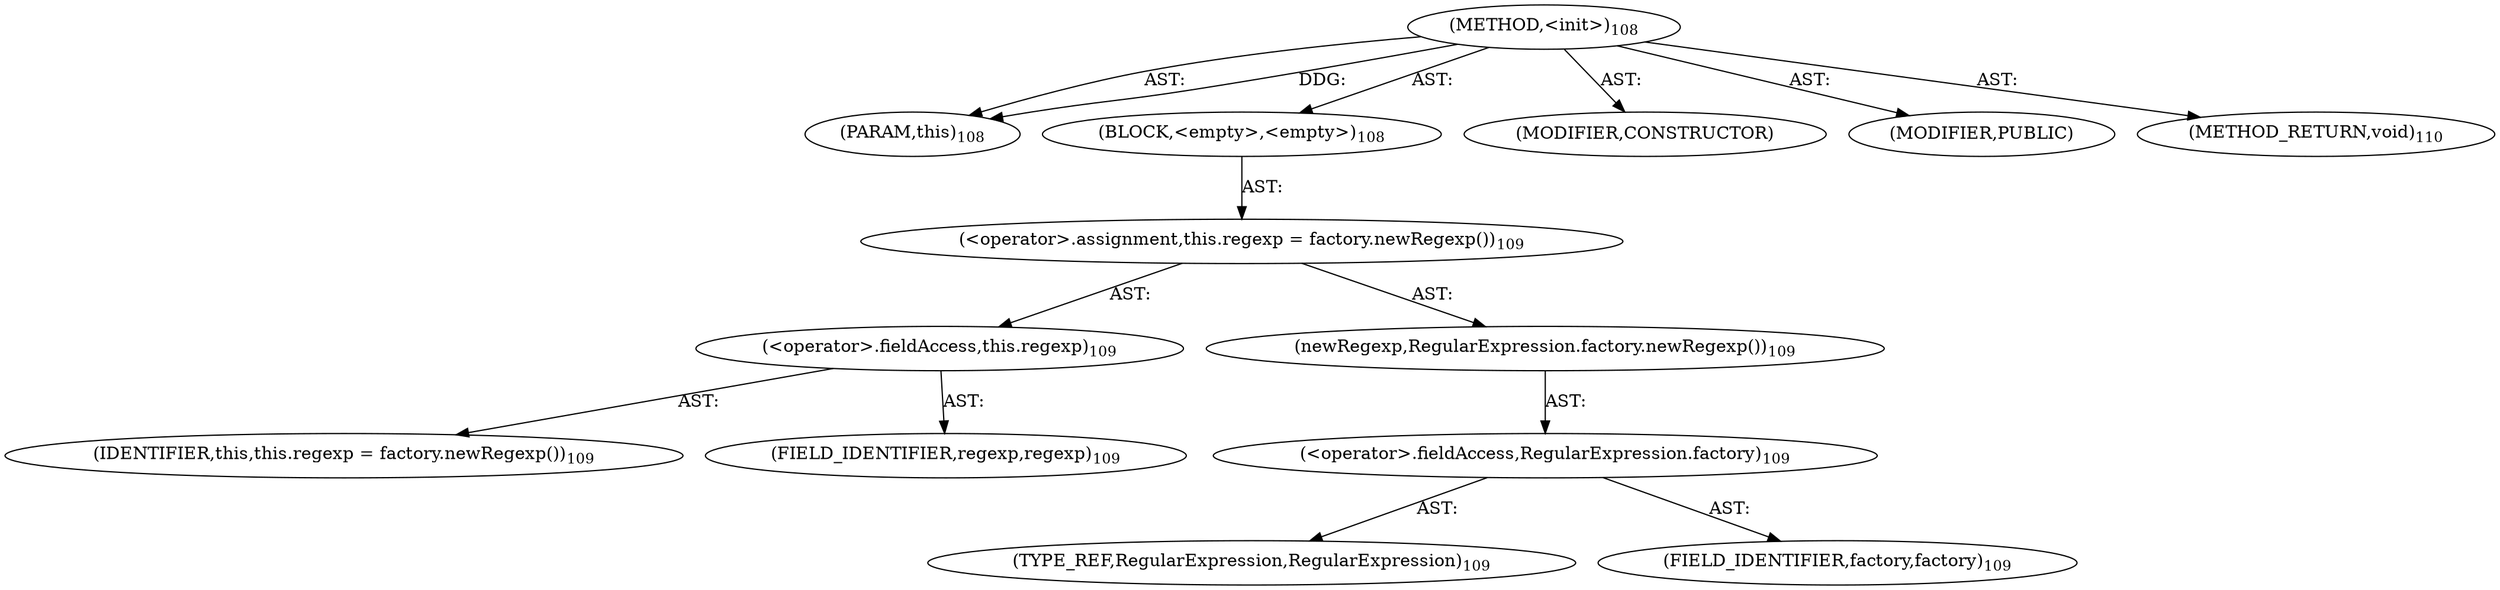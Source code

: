 digraph "&lt;init&gt;" {  
"111669149696" [label = <(METHOD,&lt;init&gt;)<SUB>108</SUB>> ]
"115964116996" [label = <(PARAM,this)<SUB>108</SUB>> ]
"25769803776" [label = <(BLOCK,&lt;empty&gt;,&lt;empty&gt;)<SUB>108</SUB>> ]
"30064771072" [label = <(&lt;operator&gt;.assignment,this.regexp = factory.newRegexp())<SUB>109</SUB>> ]
"30064771073" [label = <(&lt;operator&gt;.fieldAccess,this.regexp)<SUB>109</SUB>> ]
"68719476747" [label = <(IDENTIFIER,this,this.regexp = factory.newRegexp())<SUB>109</SUB>> ]
"55834574848" [label = <(FIELD_IDENTIFIER,regexp,regexp)<SUB>109</SUB>> ]
"30064771074" [label = <(newRegexp,RegularExpression.factory.newRegexp())<SUB>109</SUB>> ]
"30064771075" [label = <(&lt;operator&gt;.fieldAccess,RegularExpression.factory)<SUB>109</SUB>> ]
"180388626432" [label = <(TYPE_REF,RegularExpression,RegularExpression)<SUB>109</SUB>> ]
"55834574849" [label = <(FIELD_IDENTIFIER,factory,factory)<SUB>109</SUB>> ]
"133143986181" [label = <(MODIFIER,CONSTRUCTOR)> ]
"133143986182" [label = <(MODIFIER,PUBLIC)> ]
"128849018880" [label = <(METHOD_RETURN,void)<SUB>110</SUB>> ]
  "111669149696" -> "115964116996"  [ label = "AST: "] 
  "111669149696" -> "25769803776"  [ label = "AST: "] 
  "111669149696" -> "133143986181"  [ label = "AST: "] 
  "111669149696" -> "133143986182"  [ label = "AST: "] 
  "111669149696" -> "128849018880"  [ label = "AST: "] 
  "25769803776" -> "30064771072"  [ label = "AST: "] 
  "30064771072" -> "30064771073"  [ label = "AST: "] 
  "30064771072" -> "30064771074"  [ label = "AST: "] 
  "30064771073" -> "68719476747"  [ label = "AST: "] 
  "30064771073" -> "55834574848"  [ label = "AST: "] 
  "30064771074" -> "30064771075"  [ label = "AST: "] 
  "30064771075" -> "180388626432"  [ label = "AST: "] 
  "30064771075" -> "55834574849"  [ label = "AST: "] 
  "111669149696" -> "115964116996"  [ label = "DDG: "] 
}
